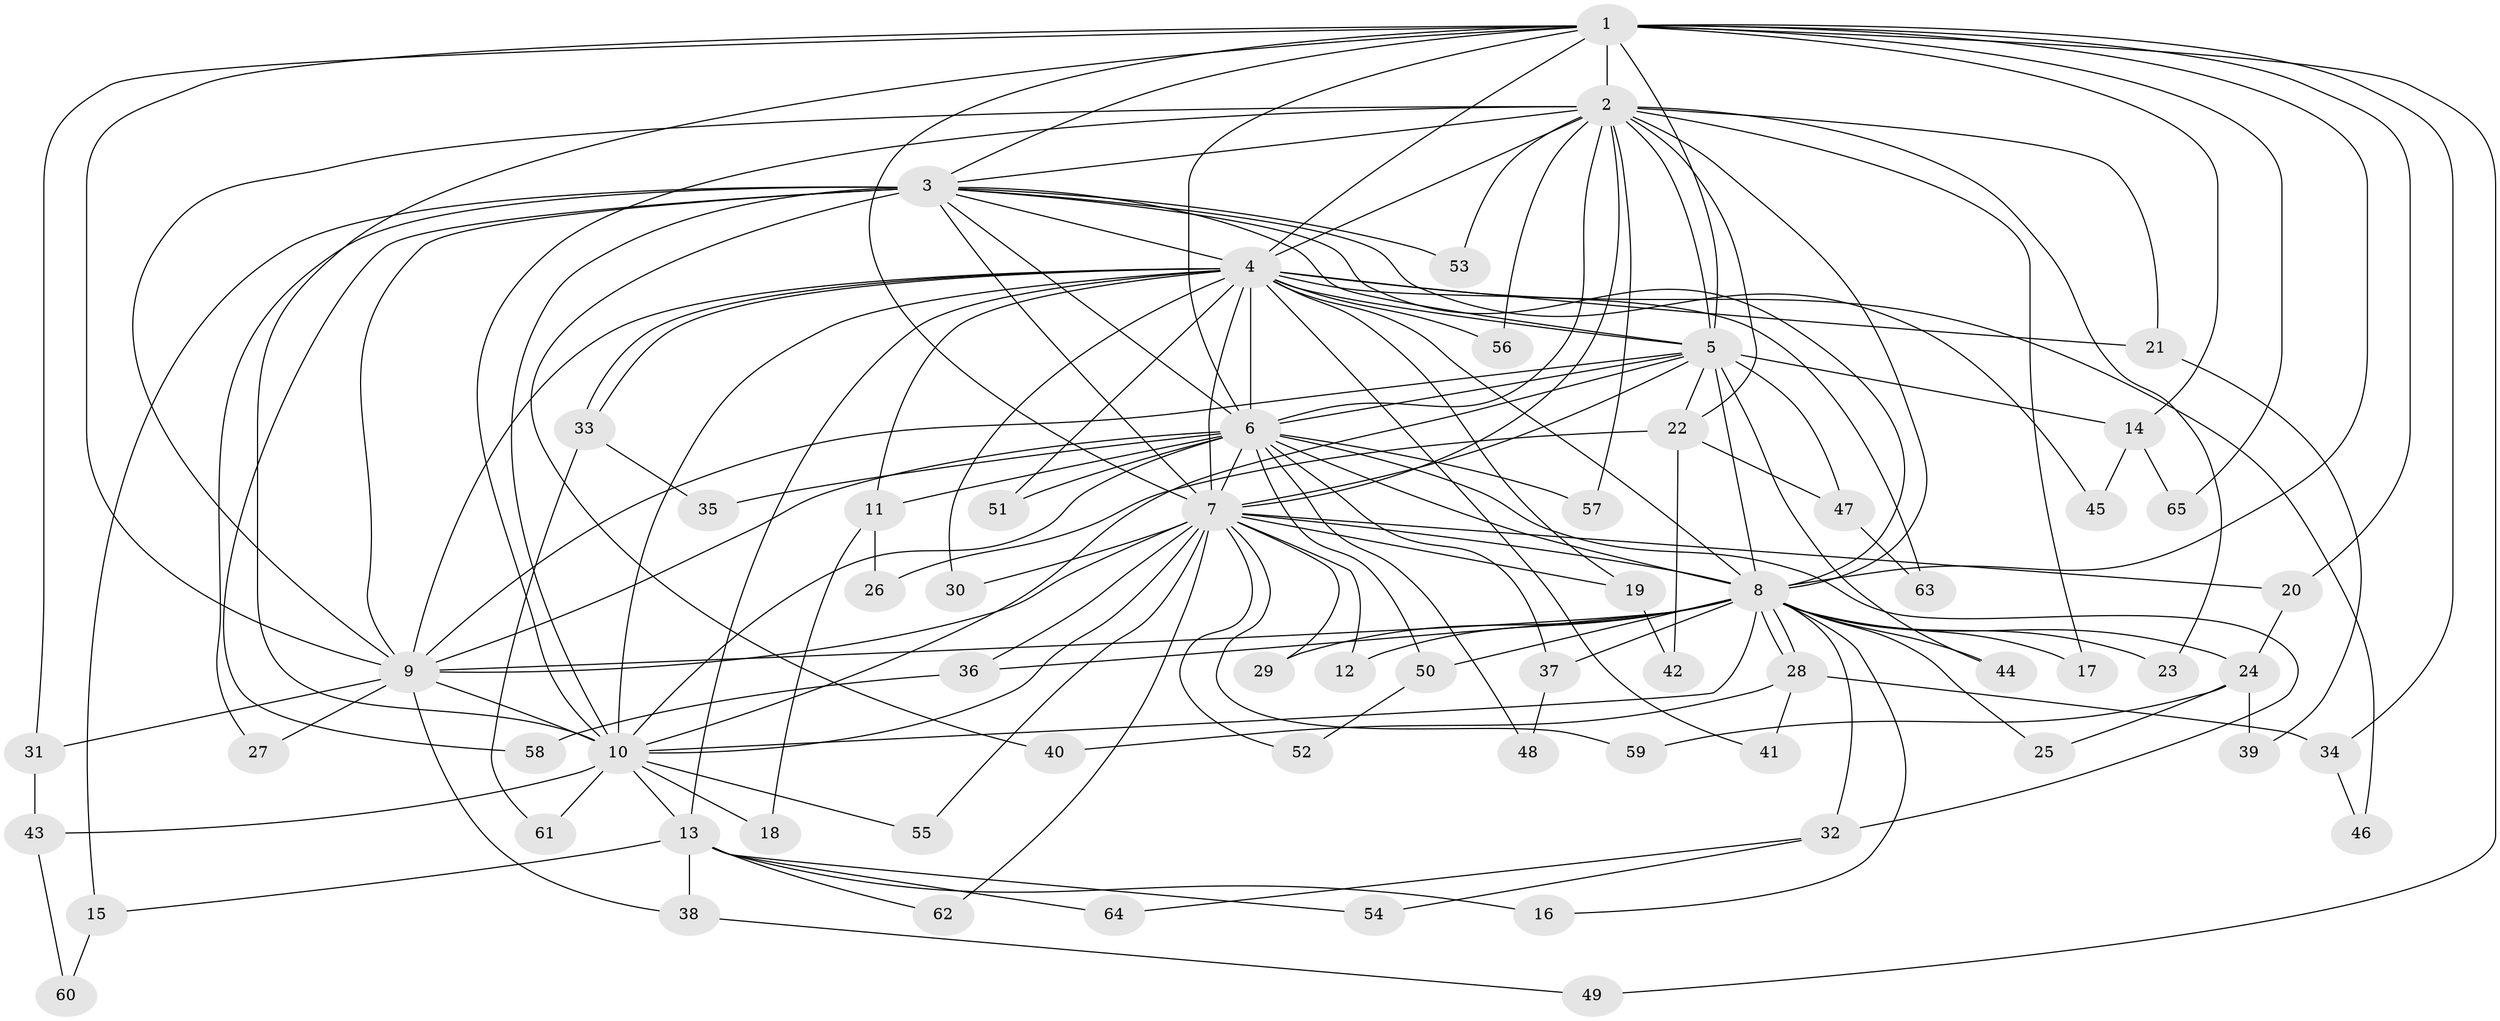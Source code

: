 // Generated by graph-tools (version 1.1) at 2025/10/02/27/25 16:10:59]
// undirected, 65 vertices, 155 edges
graph export_dot {
graph [start="1"]
  node [color=gray90,style=filled];
  1;
  2;
  3;
  4;
  5;
  6;
  7;
  8;
  9;
  10;
  11;
  12;
  13;
  14;
  15;
  16;
  17;
  18;
  19;
  20;
  21;
  22;
  23;
  24;
  25;
  26;
  27;
  28;
  29;
  30;
  31;
  32;
  33;
  34;
  35;
  36;
  37;
  38;
  39;
  40;
  41;
  42;
  43;
  44;
  45;
  46;
  47;
  48;
  49;
  50;
  51;
  52;
  53;
  54;
  55;
  56;
  57;
  58;
  59;
  60;
  61;
  62;
  63;
  64;
  65;
  1 -- 2;
  1 -- 3;
  1 -- 4;
  1 -- 5;
  1 -- 6;
  1 -- 7;
  1 -- 8;
  1 -- 9;
  1 -- 10;
  1 -- 14;
  1 -- 20;
  1 -- 31;
  1 -- 34;
  1 -- 49;
  1 -- 65;
  2 -- 3;
  2 -- 4;
  2 -- 5;
  2 -- 6;
  2 -- 7;
  2 -- 8;
  2 -- 9;
  2 -- 10;
  2 -- 17;
  2 -- 21;
  2 -- 22;
  2 -- 23;
  2 -- 53;
  2 -- 56;
  2 -- 57;
  3 -- 4;
  3 -- 5;
  3 -- 6;
  3 -- 7;
  3 -- 8;
  3 -- 9;
  3 -- 10;
  3 -- 15;
  3 -- 27;
  3 -- 40;
  3 -- 45;
  3 -- 53;
  3 -- 58;
  4 -- 5;
  4 -- 6;
  4 -- 7;
  4 -- 8;
  4 -- 9;
  4 -- 10;
  4 -- 11;
  4 -- 13;
  4 -- 19;
  4 -- 21;
  4 -- 30;
  4 -- 33;
  4 -- 33;
  4 -- 41;
  4 -- 46;
  4 -- 51;
  4 -- 56;
  4 -- 63;
  5 -- 6;
  5 -- 7;
  5 -- 8;
  5 -- 9;
  5 -- 10;
  5 -- 14;
  5 -- 22;
  5 -- 44;
  5 -- 47;
  6 -- 7;
  6 -- 8;
  6 -- 9;
  6 -- 10;
  6 -- 11;
  6 -- 32;
  6 -- 35;
  6 -- 37;
  6 -- 48;
  6 -- 50;
  6 -- 51;
  6 -- 57;
  7 -- 8;
  7 -- 9;
  7 -- 10;
  7 -- 12;
  7 -- 19;
  7 -- 20;
  7 -- 29;
  7 -- 30;
  7 -- 36;
  7 -- 52;
  7 -- 55;
  7 -- 59;
  7 -- 62;
  8 -- 9;
  8 -- 10;
  8 -- 12;
  8 -- 16;
  8 -- 17;
  8 -- 23;
  8 -- 24;
  8 -- 25;
  8 -- 28;
  8 -- 28;
  8 -- 29;
  8 -- 32;
  8 -- 36;
  8 -- 37;
  8 -- 44;
  8 -- 50;
  9 -- 10;
  9 -- 27;
  9 -- 31;
  9 -- 38;
  10 -- 13;
  10 -- 18;
  10 -- 43;
  10 -- 55;
  10 -- 61;
  11 -- 18;
  11 -- 26;
  13 -- 15;
  13 -- 16;
  13 -- 38;
  13 -- 54;
  13 -- 62;
  13 -- 64;
  14 -- 45;
  14 -- 65;
  15 -- 60;
  19 -- 42;
  20 -- 24;
  21 -- 39;
  22 -- 26;
  22 -- 42;
  22 -- 47;
  24 -- 25;
  24 -- 39;
  24 -- 59;
  28 -- 34;
  28 -- 40;
  28 -- 41;
  31 -- 43;
  32 -- 54;
  32 -- 64;
  33 -- 35;
  33 -- 61;
  34 -- 46;
  36 -- 58;
  37 -- 48;
  38 -- 49;
  43 -- 60;
  47 -- 63;
  50 -- 52;
}
